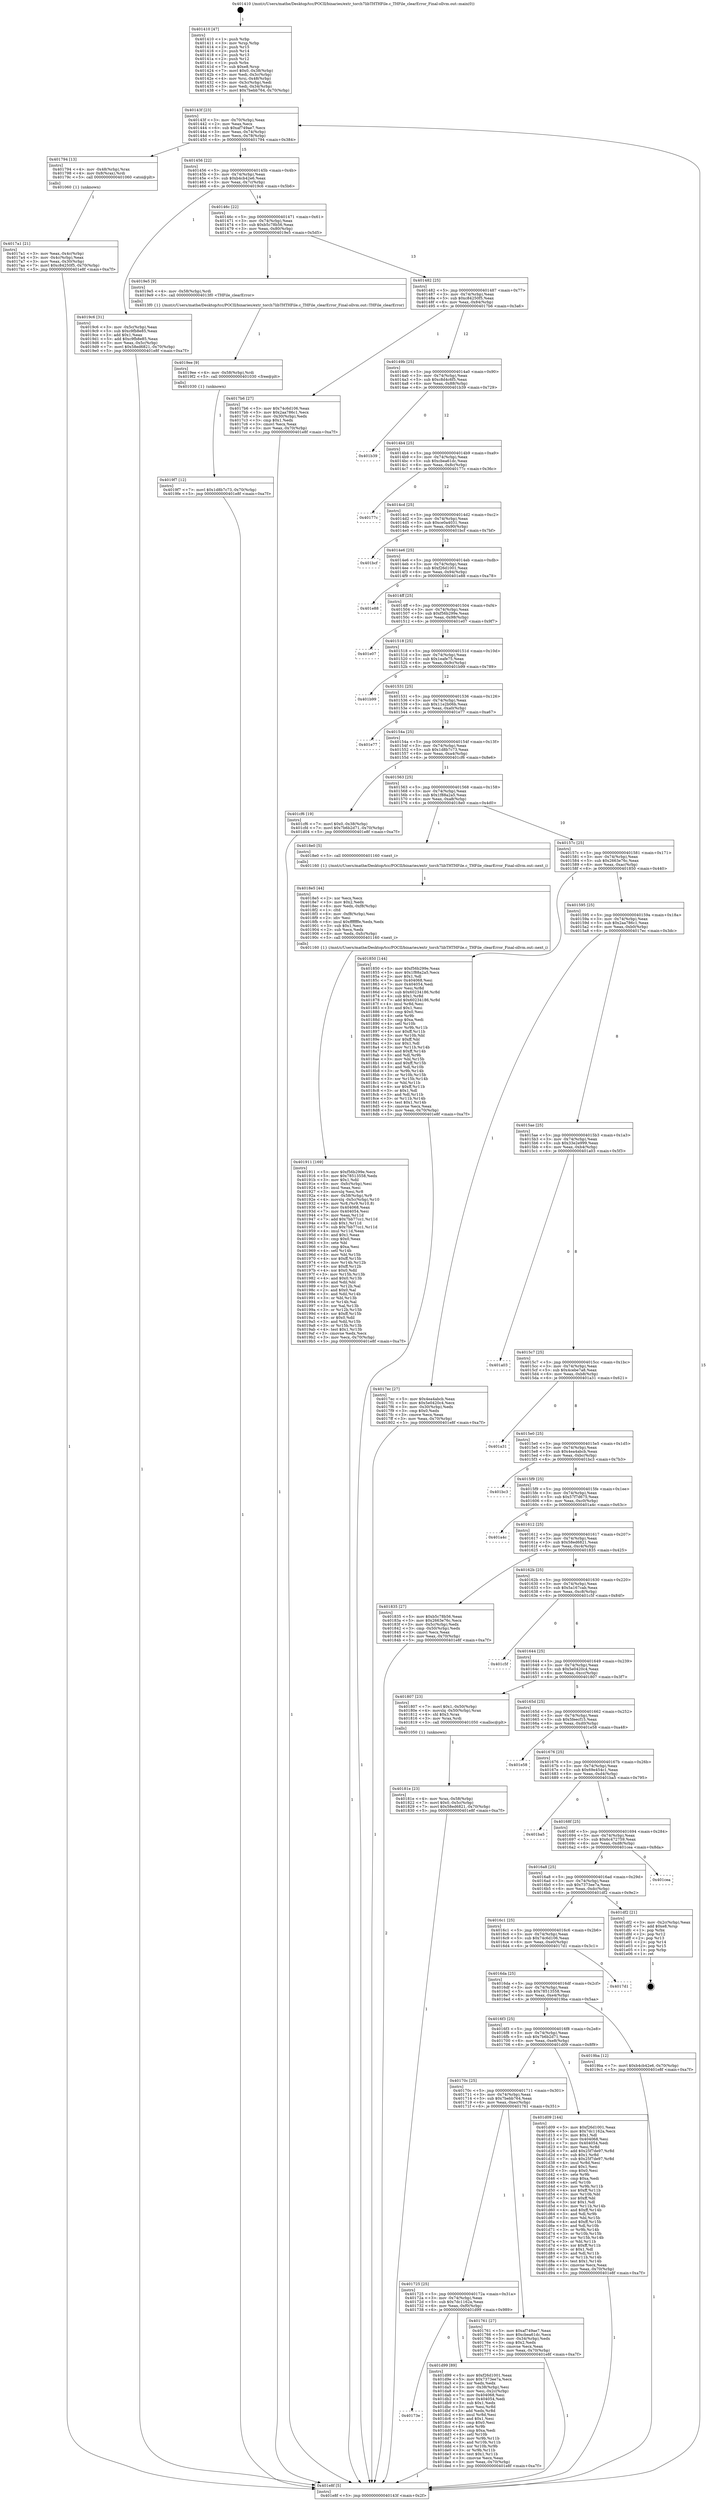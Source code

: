 digraph "0x401410" {
  label = "0x401410 (/mnt/c/Users/mathe/Desktop/tcc/POCII/binaries/extr_torch7libTHTHFile.c_THFile_clearError_Final-ollvm.out::main(0))"
  labelloc = "t"
  node[shape=record]

  Entry [label="",width=0.3,height=0.3,shape=circle,fillcolor=black,style=filled]
  "0x40143f" [label="{
     0x40143f [23]\l
     | [instrs]\l
     &nbsp;&nbsp;0x40143f \<+3\>: mov -0x70(%rbp),%eax\l
     &nbsp;&nbsp;0x401442 \<+2\>: mov %eax,%ecx\l
     &nbsp;&nbsp;0x401444 \<+6\>: sub $0xaf749ae7,%ecx\l
     &nbsp;&nbsp;0x40144a \<+3\>: mov %eax,-0x74(%rbp)\l
     &nbsp;&nbsp;0x40144d \<+3\>: mov %ecx,-0x78(%rbp)\l
     &nbsp;&nbsp;0x401450 \<+6\>: je 0000000000401794 \<main+0x384\>\l
  }"]
  "0x401794" [label="{
     0x401794 [13]\l
     | [instrs]\l
     &nbsp;&nbsp;0x401794 \<+4\>: mov -0x48(%rbp),%rax\l
     &nbsp;&nbsp;0x401798 \<+4\>: mov 0x8(%rax),%rdi\l
     &nbsp;&nbsp;0x40179c \<+5\>: call 0000000000401060 \<atoi@plt\>\l
     | [calls]\l
     &nbsp;&nbsp;0x401060 \{1\} (unknown)\l
  }"]
  "0x401456" [label="{
     0x401456 [22]\l
     | [instrs]\l
     &nbsp;&nbsp;0x401456 \<+5\>: jmp 000000000040145b \<main+0x4b\>\l
     &nbsp;&nbsp;0x40145b \<+3\>: mov -0x74(%rbp),%eax\l
     &nbsp;&nbsp;0x40145e \<+5\>: sub $0xb4cb42e6,%eax\l
     &nbsp;&nbsp;0x401463 \<+3\>: mov %eax,-0x7c(%rbp)\l
     &nbsp;&nbsp;0x401466 \<+6\>: je 00000000004019c6 \<main+0x5b6\>\l
  }"]
  Exit [label="",width=0.3,height=0.3,shape=circle,fillcolor=black,style=filled,peripheries=2]
  "0x4019c6" [label="{
     0x4019c6 [31]\l
     | [instrs]\l
     &nbsp;&nbsp;0x4019c6 \<+3\>: mov -0x5c(%rbp),%eax\l
     &nbsp;&nbsp;0x4019c9 \<+5\>: sub $0xc9fb8e85,%eax\l
     &nbsp;&nbsp;0x4019ce \<+3\>: add $0x1,%eax\l
     &nbsp;&nbsp;0x4019d1 \<+5\>: add $0xc9fb8e85,%eax\l
     &nbsp;&nbsp;0x4019d6 \<+3\>: mov %eax,-0x5c(%rbp)\l
     &nbsp;&nbsp;0x4019d9 \<+7\>: movl $0x58ed6821,-0x70(%rbp)\l
     &nbsp;&nbsp;0x4019e0 \<+5\>: jmp 0000000000401e8f \<main+0xa7f\>\l
  }"]
  "0x40146c" [label="{
     0x40146c [22]\l
     | [instrs]\l
     &nbsp;&nbsp;0x40146c \<+5\>: jmp 0000000000401471 \<main+0x61\>\l
     &nbsp;&nbsp;0x401471 \<+3\>: mov -0x74(%rbp),%eax\l
     &nbsp;&nbsp;0x401474 \<+5\>: sub $0xb5c78b56,%eax\l
     &nbsp;&nbsp;0x401479 \<+3\>: mov %eax,-0x80(%rbp)\l
     &nbsp;&nbsp;0x40147c \<+6\>: je 00000000004019e5 \<main+0x5d5\>\l
  }"]
  "0x40173e" [label="{
     0x40173e\l
  }", style=dashed]
  "0x4019e5" [label="{
     0x4019e5 [9]\l
     | [instrs]\l
     &nbsp;&nbsp;0x4019e5 \<+4\>: mov -0x58(%rbp),%rdi\l
     &nbsp;&nbsp;0x4019e9 \<+5\>: call 00000000004013f0 \<THFile_clearError\>\l
     | [calls]\l
     &nbsp;&nbsp;0x4013f0 \{1\} (/mnt/c/Users/mathe/Desktop/tcc/POCII/binaries/extr_torch7libTHTHFile.c_THFile_clearError_Final-ollvm.out::THFile_clearError)\l
  }"]
  "0x401482" [label="{
     0x401482 [25]\l
     | [instrs]\l
     &nbsp;&nbsp;0x401482 \<+5\>: jmp 0000000000401487 \<main+0x77\>\l
     &nbsp;&nbsp;0x401487 \<+3\>: mov -0x74(%rbp),%eax\l
     &nbsp;&nbsp;0x40148a \<+5\>: sub $0xc84250f5,%eax\l
     &nbsp;&nbsp;0x40148f \<+6\>: mov %eax,-0x84(%rbp)\l
     &nbsp;&nbsp;0x401495 \<+6\>: je 00000000004017b6 \<main+0x3a6\>\l
  }"]
  "0x401d99" [label="{
     0x401d99 [89]\l
     | [instrs]\l
     &nbsp;&nbsp;0x401d99 \<+5\>: mov $0xf26d1001,%eax\l
     &nbsp;&nbsp;0x401d9e \<+5\>: mov $0x7373ee7a,%ecx\l
     &nbsp;&nbsp;0x401da3 \<+2\>: xor %edx,%edx\l
     &nbsp;&nbsp;0x401da5 \<+3\>: mov -0x38(%rbp),%esi\l
     &nbsp;&nbsp;0x401da8 \<+3\>: mov %esi,-0x2c(%rbp)\l
     &nbsp;&nbsp;0x401dab \<+7\>: mov 0x404068,%esi\l
     &nbsp;&nbsp;0x401db2 \<+7\>: mov 0x404054,%edi\l
     &nbsp;&nbsp;0x401db9 \<+3\>: sub $0x1,%edx\l
     &nbsp;&nbsp;0x401dbc \<+3\>: mov %esi,%r8d\l
     &nbsp;&nbsp;0x401dbf \<+3\>: add %edx,%r8d\l
     &nbsp;&nbsp;0x401dc2 \<+4\>: imul %r8d,%esi\l
     &nbsp;&nbsp;0x401dc6 \<+3\>: and $0x1,%esi\l
     &nbsp;&nbsp;0x401dc9 \<+3\>: cmp $0x0,%esi\l
     &nbsp;&nbsp;0x401dcc \<+4\>: sete %r9b\l
     &nbsp;&nbsp;0x401dd0 \<+3\>: cmp $0xa,%edi\l
     &nbsp;&nbsp;0x401dd3 \<+4\>: setl %r10b\l
     &nbsp;&nbsp;0x401dd7 \<+3\>: mov %r9b,%r11b\l
     &nbsp;&nbsp;0x401dda \<+3\>: and %r10b,%r11b\l
     &nbsp;&nbsp;0x401ddd \<+3\>: xor %r10b,%r9b\l
     &nbsp;&nbsp;0x401de0 \<+3\>: or %r9b,%r11b\l
     &nbsp;&nbsp;0x401de3 \<+4\>: test $0x1,%r11b\l
     &nbsp;&nbsp;0x401de7 \<+3\>: cmovne %ecx,%eax\l
     &nbsp;&nbsp;0x401dea \<+3\>: mov %eax,-0x70(%rbp)\l
     &nbsp;&nbsp;0x401ded \<+5\>: jmp 0000000000401e8f \<main+0xa7f\>\l
  }"]
  "0x4017b6" [label="{
     0x4017b6 [27]\l
     | [instrs]\l
     &nbsp;&nbsp;0x4017b6 \<+5\>: mov $0x74c6d106,%eax\l
     &nbsp;&nbsp;0x4017bb \<+5\>: mov $0x2aa786c1,%ecx\l
     &nbsp;&nbsp;0x4017c0 \<+3\>: mov -0x30(%rbp),%edx\l
     &nbsp;&nbsp;0x4017c3 \<+3\>: cmp $0x1,%edx\l
     &nbsp;&nbsp;0x4017c6 \<+3\>: cmovl %ecx,%eax\l
     &nbsp;&nbsp;0x4017c9 \<+3\>: mov %eax,-0x70(%rbp)\l
     &nbsp;&nbsp;0x4017cc \<+5\>: jmp 0000000000401e8f \<main+0xa7f\>\l
  }"]
  "0x40149b" [label="{
     0x40149b [25]\l
     | [instrs]\l
     &nbsp;&nbsp;0x40149b \<+5\>: jmp 00000000004014a0 \<main+0x90\>\l
     &nbsp;&nbsp;0x4014a0 \<+3\>: mov -0x74(%rbp),%eax\l
     &nbsp;&nbsp;0x4014a3 \<+5\>: sub $0xc8d4c6f5,%eax\l
     &nbsp;&nbsp;0x4014a8 \<+6\>: mov %eax,-0x88(%rbp)\l
     &nbsp;&nbsp;0x4014ae \<+6\>: je 0000000000401b39 \<main+0x729\>\l
  }"]
  "0x4019f7" [label="{
     0x4019f7 [12]\l
     | [instrs]\l
     &nbsp;&nbsp;0x4019f7 \<+7\>: movl $0x1d8b7c73,-0x70(%rbp)\l
     &nbsp;&nbsp;0x4019fe \<+5\>: jmp 0000000000401e8f \<main+0xa7f\>\l
  }"]
  "0x401b39" [label="{
     0x401b39\l
  }", style=dashed]
  "0x4014b4" [label="{
     0x4014b4 [25]\l
     | [instrs]\l
     &nbsp;&nbsp;0x4014b4 \<+5\>: jmp 00000000004014b9 \<main+0xa9\>\l
     &nbsp;&nbsp;0x4014b9 \<+3\>: mov -0x74(%rbp),%eax\l
     &nbsp;&nbsp;0x4014bc \<+5\>: sub $0xcbea61dc,%eax\l
     &nbsp;&nbsp;0x4014c1 \<+6\>: mov %eax,-0x8c(%rbp)\l
     &nbsp;&nbsp;0x4014c7 \<+6\>: je 000000000040177c \<main+0x36c\>\l
  }"]
  "0x4019ee" [label="{
     0x4019ee [9]\l
     | [instrs]\l
     &nbsp;&nbsp;0x4019ee \<+4\>: mov -0x58(%rbp),%rdi\l
     &nbsp;&nbsp;0x4019f2 \<+5\>: call 0000000000401030 \<free@plt\>\l
     | [calls]\l
     &nbsp;&nbsp;0x401030 \{1\} (unknown)\l
  }"]
  "0x40177c" [label="{
     0x40177c\l
  }", style=dashed]
  "0x4014cd" [label="{
     0x4014cd [25]\l
     | [instrs]\l
     &nbsp;&nbsp;0x4014cd \<+5\>: jmp 00000000004014d2 \<main+0xc2\>\l
     &nbsp;&nbsp;0x4014d2 \<+3\>: mov -0x74(%rbp),%eax\l
     &nbsp;&nbsp;0x4014d5 \<+5\>: sub $0xce0a4031,%eax\l
     &nbsp;&nbsp;0x4014da \<+6\>: mov %eax,-0x90(%rbp)\l
     &nbsp;&nbsp;0x4014e0 \<+6\>: je 0000000000401bcf \<main+0x7bf\>\l
  }"]
  "0x401911" [label="{
     0x401911 [169]\l
     | [instrs]\l
     &nbsp;&nbsp;0x401911 \<+5\>: mov $0xf56b299e,%ecx\l
     &nbsp;&nbsp;0x401916 \<+5\>: mov $0x78513558,%edx\l
     &nbsp;&nbsp;0x40191b \<+3\>: mov $0x1,%dil\l
     &nbsp;&nbsp;0x40191e \<+6\>: mov -0xfc(%rbp),%esi\l
     &nbsp;&nbsp;0x401924 \<+3\>: imul %eax,%esi\l
     &nbsp;&nbsp;0x401927 \<+3\>: movslq %esi,%r8\l
     &nbsp;&nbsp;0x40192a \<+4\>: mov -0x58(%rbp),%r9\l
     &nbsp;&nbsp;0x40192e \<+4\>: movslq -0x5c(%rbp),%r10\l
     &nbsp;&nbsp;0x401932 \<+4\>: mov %r8,(%r9,%r10,8)\l
     &nbsp;&nbsp;0x401936 \<+7\>: mov 0x404068,%eax\l
     &nbsp;&nbsp;0x40193d \<+7\>: mov 0x404054,%esi\l
     &nbsp;&nbsp;0x401944 \<+3\>: mov %eax,%r11d\l
     &nbsp;&nbsp;0x401947 \<+7\>: add $0x7bb77cc1,%r11d\l
     &nbsp;&nbsp;0x40194e \<+4\>: sub $0x1,%r11d\l
     &nbsp;&nbsp;0x401952 \<+7\>: sub $0x7bb77cc1,%r11d\l
     &nbsp;&nbsp;0x401959 \<+4\>: imul %r11d,%eax\l
     &nbsp;&nbsp;0x40195d \<+3\>: and $0x1,%eax\l
     &nbsp;&nbsp;0x401960 \<+3\>: cmp $0x0,%eax\l
     &nbsp;&nbsp;0x401963 \<+3\>: sete %bl\l
     &nbsp;&nbsp;0x401966 \<+3\>: cmp $0xa,%esi\l
     &nbsp;&nbsp;0x401969 \<+4\>: setl %r14b\l
     &nbsp;&nbsp;0x40196d \<+3\>: mov %bl,%r15b\l
     &nbsp;&nbsp;0x401970 \<+4\>: xor $0xff,%r15b\l
     &nbsp;&nbsp;0x401974 \<+3\>: mov %r14b,%r12b\l
     &nbsp;&nbsp;0x401977 \<+4\>: xor $0xff,%r12b\l
     &nbsp;&nbsp;0x40197b \<+4\>: xor $0x0,%dil\l
     &nbsp;&nbsp;0x40197f \<+3\>: mov %r15b,%r13b\l
     &nbsp;&nbsp;0x401982 \<+4\>: and $0x0,%r13b\l
     &nbsp;&nbsp;0x401986 \<+3\>: and %dil,%bl\l
     &nbsp;&nbsp;0x401989 \<+3\>: mov %r12b,%al\l
     &nbsp;&nbsp;0x40198c \<+2\>: and $0x0,%al\l
     &nbsp;&nbsp;0x40198e \<+3\>: and %dil,%r14b\l
     &nbsp;&nbsp;0x401991 \<+3\>: or %bl,%r13b\l
     &nbsp;&nbsp;0x401994 \<+3\>: or %r14b,%al\l
     &nbsp;&nbsp;0x401997 \<+3\>: xor %al,%r13b\l
     &nbsp;&nbsp;0x40199a \<+3\>: or %r12b,%r15b\l
     &nbsp;&nbsp;0x40199d \<+4\>: xor $0xff,%r15b\l
     &nbsp;&nbsp;0x4019a1 \<+4\>: or $0x0,%dil\l
     &nbsp;&nbsp;0x4019a5 \<+3\>: and %dil,%r15b\l
     &nbsp;&nbsp;0x4019a8 \<+3\>: or %r15b,%r13b\l
     &nbsp;&nbsp;0x4019ab \<+4\>: test $0x1,%r13b\l
     &nbsp;&nbsp;0x4019af \<+3\>: cmovne %edx,%ecx\l
     &nbsp;&nbsp;0x4019b2 \<+3\>: mov %ecx,-0x70(%rbp)\l
     &nbsp;&nbsp;0x4019b5 \<+5\>: jmp 0000000000401e8f \<main+0xa7f\>\l
  }"]
  "0x401bcf" [label="{
     0x401bcf\l
  }", style=dashed]
  "0x4014e6" [label="{
     0x4014e6 [25]\l
     | [instrs]\l
     &nbsp;&nbsp;0x4014e6 \<+5\>: jmp 00000000004014eb \<main+0xdb\>\l
     &nbsp;&nbsp;0x4014eb \<+3\>: mov -0x74(%rbp),%eax\l
     &nbsp;&nbsp;0x4014ee \<+5\>: sub $0xf26d1001,%eax\l
     &nbsp;&nbsp;0x4014f3 \<+6\>: mov %eax,-0x94(%rbp)\l
     &nbsp;&nbsp;0x4014f9 \<+6\>: je 0000000000401e88 \<main+0xa78\>\l
  }"]
  "0x4018e5" [label="{
     0x4018e5 [44]\l
     | [instrs]\l
     &nbsp;&nbsp;0x4018e5 \<+2\>: xor %ecx,%ecx\l
     &nbsp;&nbsp;0x4018e7 \<+5\>: mov $0x2,%edx\l
     &nbsp;&nbsp;0x4018ec \<+6\>: mov %edx,-0xf8(%rbp)\l
     &nbsp;&nbsp;0x4018f2 \<+1\>: cltd\l
     &nbsp;&nbsp;0x4018f3 \<+6\>: mov -0xf8(%rbp),%esi\l
     &nbsp;&nbsp;0x4018f9 \<+2\>: idiv %esi\l
     &nbsp;&nbsp;0x4018fb \<+6\>: imul $0xfffffffe,%edx,%edx\l
     &nbsp;&nbsp;0x401901 \<+3\>: sub $0x1,%ecx\l
     &nbsp;&nbsp;0x401904 \<+2\>: sub %ecx,%edx\l
     &nbsp;&nbsp;0x401906 \<+6\>: mov %edx,-0xfc(%rbp)\l
     &nbsp;&nbsp;0x40190c \<+5\>: call 0000000000401160 \<next_i\>\l
     | [calls]\l
     &nbsp;&nbsp;0x401160 \{1\} (/mnt/c/Users/mathe/Desktop/tcc/POCII/binaries/extr_torch7libTHTHFile.c_THFile_clearError_Final-ollvm.out::next_i)\l
  }"]
  "0x401e88" [label="{
     0x401e88\l
  }", style=dashed]
  "0x4014ff" [label="{
     0x4014ff [25]\l
     | [instrs]\l
     &nbsp;&nbsp;0x4014ff \<+5\>: jmp 0000000000401504 \<main+0xf4\>\l
     &nbsp;&nbsp;0x401504 \<+3\>: mov -0x74(%rbp),%eax\l
     &nbsp;&nbsp;0x401507 \<+5\>: sub $0xf56b299e,%eax\l
     &nbsp;&nbsp;0x40150c \<+6\>: mov %eax,-0x98(%rbp)\l
     &nbsp;&nbsp;0x401512 \<+6\>: je 0000000000401e07 \<main+0x9f7\>\l
  }"]
  "0x40181e" [label="{
     0x40181e [23]\l
     | [instrs]\l
     &nbsp;&nbsp;0x40181e \<+4\>: mov %rax,-0x58(%rbp)\l
     &nbsp;&nbsp;0x401822 \<+7\>: movl $0x0,-0x5c(%rbp)\l
     &nbsp;&nbsp;0x401829 \<+7\>: movl $0x58ed6821,-0x70(%rbp)\l
     &nbsp;&nbsp;0x401830 \<+5\>: jmp 0000000000401e8f \<main+0xa7f\>\l
  }"]
  "0x401e07" [label="{
     0x401e07\l
  }", style=dashed]
  "0x401518" [label="{
     0x401518 [25]\l
     | [instrs]\l
     &nbsp;&nbsp;0x401518 \<+5\>: jmp 000000000040151d \<main+0x10d\>\l
     &nbsp;&nbsp;0x40151d \<+3\>: mov -0x74(%rbp),%eax\l
     &nbsp;&nbsp;0x401520 \<+5\>: sub $0x1eafe75,%eax\l
     &nbsp;&nbsp;0x401525 \<+6\>: mov %eax,-0x9c(%rbp)\l
     &nbsp;&nbsp;0x40152b \<+6\>: je 0000000000401b99 \<main+0x789\>\l
  }"]
  "0x4017a1" [label="{
     0x4017a1 [21]\l
     | [instrs]\l
     &nbsp;&nbsp;0x4017a1 \<+3\>: mov %eax,-0x4c(%rbp)\l
     &nbsp;&nbsp;0x4017a4 \<+3\>: mov -0x4c(%rbp),%eax\l
     &nbsp;&nbsp;0x4017a7 \<+3\>: mov %eax,-0x30(%rbp)\l
     &nbsp;&nbsp;0x4017aa \<+7\>: movl $0xc84250f5,-0x70(%rbp)\l
     &nbsp;&nbsp;0x4017b1 \<+5\>: jmp 0000000000401e8f \<main+0xa7f\>\l
  }"]
  "0x401b99" [label="{
     0x401b99\l
  }", style=dashed]
  "0x401531" [label="{
     0x401531 [25]\l
     | [instrs]\l
     &nbsp;&nbsp;0x401531 \<+5\>: jmp 0000000000401536 \<main+0x126\>\l
     &nbsp;&nbsp;0x401536 \<+3\>: mov -0x74(%rbp),%eax\l
     &nbsp;&nbsp;0x401539 \<+5\>: sub $0x11e2b06b,%eax\l
     &nbsp;&nbsp;0x40153e \<+6\>: mov %eax,-0xa0(%rbp)\l
     &nbsp;&nbsp;0x401544 \<+6\>: je 0000000000401e77 \<main+0xa67\>\l
  }"]
  "0x401410" [label="{
     0x401410 [47]\l
     | [instrs]\l
     &nbsp;&nbsp;0x401410 \<+1\>: push %rbp\l
     &nbsp;&nbsp;0x401411 \<+3\>: mov %rsp,%rbp\l
     &nbsp;&nbsp;0x401414 \<+2\>: push %r15\l
     &nbsp;&nbsp;0x401416 \<+2\>: push %r14\l
     &nbsp;&nbsp;0x401418 \<+2\>: push %r13\l
     &nbsp;&nbsp;0x40141a \<+2\>: push %r12\l
     &nbsp;&nbsp;0x40141c \<+1\>: push %rbx\l
     &nbsp;&nbsp;0x40141d \<+7\>: sub $0xe8,%rsp\l
     &nbsp;&nbsp;0x401424 \<+7\>: movl $0x0,-0x38(%rbp)\l
     &nbsp;&nbsp;0x40142b \<+3\>: mov %edi,-0x3c(%rbp)\l
     &nbsp;&nbsp;0x40142e \<+4\>: mov %rsi,-0x48(%rbp)\l
     &nbsp;&nbsp;0x401432 \<+3\>: mov -0x3c(%rbp),%edi\l
     &nbsp;&nbsp;0x401435 \<+3\>: mov %edi,-0x34(%rbp)\l
     &nbsp;&nbsp;0x401438 \<+7\>: movl $0x7bebb764,-0x70(%rbp)\l
  }"]
  "0x401e77" [label="{
     0x401e77\l
  }", style=dashed]
  "0x40154a" [label="{
     0x40154a [25]\l
     | [instrs]\l
     &nbsp;&nbsp;0x40154a \<+5\>: jmp 000000000040154f \<main+0x13f\>\l
     &nbsp;&nbsp;0x40154f \<+3\>: mov -0x74(%rbp),%eax\l
     &nbsp;&nbsp;0x401552 \<+5\>: sub $0x1d8b7c73,%eax\l
     &nbsp;&nbsp;0x401557 \<+6\>: mov %eax,-0xa4(%rbp)\l
     &nbsp;&nbsp;0x40155d \<+6\>: je 0000000000401cf6 \<main+0x8e6\>\l
  }"]
  "0x401e8f" [label="{
     0x401e8f [5]\l
     | [instrs]\l
     &nbsp;&nbsp;0x401e8f \<+5\>: jmp 000000000040143f \<main+0x2f\>\l
  }"]
  "0x401cf6" [label="{
     0x401cf6 [19]\l
     | [instrs]\l
     &nbsp;&nbsp;0x401cf6 \<+7\>: movl $0x0,-0x38(%rbp)\l
     &nbsp;&nbsp;0x401cfd \<+7\>: movl $0x7b6b2d71,-0x70(%rbp)\l
     &nbsp;&nbsp;0x401d04 \<+5\>: jmp 0000000000401e8f \<main+0xa7f\>\l
  }"]
  "0x401563" [label="{
     0x401563 [25]\l
     | [instrs]\l
     &nbsp;&nbsp;0x401563 \<+5\>: jmp 0000000000401568 \<main+0x158\>\l
     &nbsp;&nbsp;0x401568 \<+3\>: mov -0x74(%rbp),%eax\l
     &nbsp;&nbsp;0x40156b \<+5\>: sub $0x1f88a2a5,%eax\l
     &nbsp;&nbsp;0x401570 \<+6\>: mov %eax,-0xa8(%rbp)\l
     &nbsp;&nbsp;0x401576 \<+6\>: je 00000000004018e0 \<main+0x4d0\>\l
  }"]
  "0x401725" [label="{
     0x401725 [25]\l
     | [instrs]\l
     &nbsp;&nbsp;0x401725 \<+5\>: jmp 000000000040172a \<main+0x31a\>\l
     &nbsp;&nbsp;0x40172a \<+3\>: mov -0x74(%rbp),%eax\l
     &nbsp;&nbsp;0x40172d \<+5\>: sub $0x7dc1162a,%eax\l
     &nbsp;&nbsp;0x401732 \<+6\>: mov %eax,-0xf0(%rbp)\l
     &nbsp;&nbsp;0x401738 \<+6\>: je 0000000000401d99 \<main+0x989\>\l
  }"]
  "0x4018e0" [label="{
     0x4018e0 [5]\l
     | [instrs]\l
     &nbsp;&nbsp;0x4018e0 \<+5\>: call 0000000000401160 \<next_i\>\l
     | [calls]\l
     &nbsp;&nbsp;0x401160 \{1\} (/mnt/c/Users/mathe/Desktop/tcc/POCII/binaries/extr_torch7libTHTHFile.c_THFile_clearError_Final-ollvm.out::next_i)\l
  }"]
  "0x40157c" [label="{
     0x40157c [25]\l
     | [instrs]\l
     &nbsp;&nbsp;0x40157c \<+5\>: jmp 0000000000401581 \<main+0x171\>\l
     &nbsp;&nbsp;0x401581 \<+3\>: mov -0x74(%rbp),%eax\l
     &nbsp;&nbsp;0x401584 \<+5\>: sub $0x2663e76c,%eax\l
     &nbsp;&nbsp;0x401589 \<+6\>: mov %eax,-0xac(%rbp)\l
     &nbsp;&nbsp;0x40158f \<+6\>: je 0000000000401850 \<main+0x440\>\l
  }"]
  "0x401761" [label="{
     0x401761 [27]\l
     | [instrs]\l
     &nbsp;&nbsp;0x401761 \<+5\>: mov $0xaf749ae7,%eax\l
     &nbsp;&nbsp;0x401766 \<+5\>: mov $0xcbea61dc,%ecx\l
     &nbsp;&nbsp;0x40176b \<+3\>: mov -0x34(%rbp),%edx\l
     &nbsp;&nbsp;0x40176e \<+3\>: cmp $0x2,%edx\l
     &nbsp;&nbsp;0x401771 \<+3\>: cmovne %ecx,%eax\l
     &nbsp;&nbsp;0x401774 \<+3\>: mov %eax,-0x70(%rbp)\l
     &nbsp;&nbsp;0x401777 \<+5\>: jmp 0000000000401e8f \<main+0xa7f\>\l
  }"]
  "0x401850" [label="{
     0x401850 [144]\l
     | [instrs]\l
     &nbsp;&nbsp;0x401850 \<+5\>: mov $0xf56b299e,%eax\l
     &nbsp;&nbsp;0x401855 \<+5\>: mov $0x1f88a2a5,%ecx\l
     &nbsp;&nbsp;0x40185a \<+2\>: mov $0x1,%dl\l
     &nbsp;&nbsp;0x40185c \<+7\>: mov 0x404068,%esi\l
     &nbsp;&nbsp;0x401863 \<+7\>: mov 0x404054,%edi\l
     &nbsp;&nbsp;0x40186a \<+3\>: mov %esi,%r8d\l
     &nbsp;&nbsp;0x40186d \<+7\>: sub $0x60234186,%r8d\l
     &nbsp;&nbsp;0x401874 \<+4\>: sub $0x1,%r8d\l
     &nbsp;&nbsp;0x401878 \<+7\>: add $0x60234186,%r8d\l
     &nbsp;&nbsp;0x40187f \<+4\>: imul %r8d,%esi\l
     &nbsp;&nbsp;0x401883 \<+3\>: and $0x1,%esi\l
     &nbsp;&nbsp;0x401886 \<+3\>: cmp $0x0,%esi\l
     &nbsp;&nbsp;0x401889 \<+4\>: sete %r9b\l
     &nbsp;&nbsp;0x40188d \<+3\>: cmp $0xa,%edi\l
     &nbsp;&nbsp;0x401890 \<+4\>: setl %r10b\l
     &nbsp;&nbsp;0x401894 \<+3\>: mov %r9b,%r11b\l
     &nbsp;&nbsp;0x401897 \<+4\>: xor $0xff,%r11b\l
     &nbsp;&nbsp;0x40189b \<+3\>: mov %r10b,%bl\l
     &nbsp;&nbsp;0x40189e \<+3\>: xor $0xff,%bl\l
     &nbsp;&nbsp;0x4018a1 \<+3\>: xor $0x1,%dl\l
     &nbsp;&nbsp;0x4018a4 \<+3\>: mov %r11b,%r14b\l
     &nbsp;&nbsp;0x4018a7 \<+4\>: and $0xff,%r14b\l
     &nbsp;&nbsp;0x4018ab \<+3\>: and %dl,%r9b\l
     &nbsp;&nbsp;0x4018ae \<+3\>: mov %bl,%r15b\l
     &nbsp;&nbsp;0x4018b1 \<+4\>: and $0xff,%r15b\l
     &nbsp;&nbsp;0x4018b5 \<+3\>: and %dl,%r10b\l
     &nbsp;&nbsp;0x4018b8 \<+3\>: or %r9b,%r14b\l
     &nbsp;&nbsp;0x4018bb \<+3\>: or %r10b,%r15b\l
     &nbsp;&nbsp;0x4018be \<+3\>: xor %r15b,%r14b\l
     &nbsp;&nbsp;0x4018c1 \<+3\>: or %bl,%r11b\l
     &nbsp;&nbsp;0x4018c4 \<+4\>: xor $0xff,%r11b\l
     &nbsp;&nbsp;0x4018c8 \<+3\>: or $0x1,%dl\l
     &nbsp;&nbsp;0x4018cb \<+3\>: and %dl,%r11b\l
     &nbsp;&nbsp;0x4018ce \<+3\>: or %r11b,%r14b\l
     &nbsp;&nbsp;0x4018d1 \<+4\>: test $0x1,%r14b\l
     &nbsp;&nbsp;0x4018d5 \<+3\>: cmovne %ecx,%eax\l
     &nbsp;&nbsp;0x4018d8 \<+3\>: mov %eax,-0x70(%rbp)\l
     &nbsp;&nbsp;0x4018db \<+5\>: jmp 0000000000401e8f \<main+0xa7f\>\l
  }"]
  "0x401595" [label="{
     0x401595 [25]\l
     | [instrs]\l
     &nbsp;&nbsp;0x401595 \<+5\>: jmp 000000000040159a \<main+0x18a\>\l
     &nbsp;&nbsp;0x40159a \<+3\>: mov -0x74(%rbp),%eax\l
     &nbsp;&nbsp;0x40159d \<+5\>: sub $0x2aa786c1,%eax\l
     &nbsp;&nbsp;0x4015a2 \<+6\>: mov %eax,-0xb0(%rbp)\l
     &nbsp;&nbsp;0x4015a8 \<+6\>: je 00000000004017ec \<main+0x3dc\>\l
  }"]
  "0x40170c" [label="{
     0x40170c [25]\l
     | [instrs]\l
     &nbsp;&nbsp;0x40170c \<+5\>: jmp 0000000000401711 \<main+0x301\>\l
     &nbsp;&nbsp;0x401711 \<+3\>: mov -0x74(%rbp),%eax\l
     &nbsp;&nbsp;0x401714 \<+5\>: sub $0x7bebb764,%eax\l
     &nbsp;&nbsp;0x401719 \<+6\>: mov %eax,-0xec(%rbp)\l
     &nbsp;&nbsp;0x40171f \<+6\>: je 0000000000401761 \<main+0x351\>\l
  }"]
  "0x4017ec" [label="{
     0x4017ec [27]\l
     | [instrs]\l
     &nbsp;&nbsp;0x4017ec \<+5\>: mov $0x4ea4abcb,%eax\l
     &nbsp;&nbsp;0x4017f1 \<+5\>: mov $0x5e0420c4,%ecx\l
     &nbsp;&nbsp;0x4017f6 \<+3\>: mov -0x30(%rbp),%edx\l
     &nbsp;&nbsp;0x4017f9 \<+3\>: cmp $0x0,%edx\l
     &nbsp;&nbsp;0x4017fc \<+3\>: cmove %ecx,%eax\l
     &nbsp;&nbsp;0x4017ff \<+3\>: mov %eax,-0x70(%rbp)\l
     &nbsp;&nbsp;0x401802 \<+5\>: jmp 0000000000401e8f \<main+0xa7f\>\l
  }"]
  "0x4015ae" [label="{
     0x4015ae [25]\l
     | [instrs]\l
     &nbsp;&nbsp;0x4015ae \<+5\>: jmp 00000000004015b3 \<main+0x1a3\>\l
     &nbsp;&nbsp;0x4015b3 \<+3\>: mov -0x74(%rbp),%eax\l
     &nbsp;&nbsp;0x4015b6 \<+5\>: sub $0x33e2e999,%eax\l
     &nbsp;&nbsp;0x4015bb \<+6\>: mov %eax,-0xb4(%rbp)\l
     &nbsp;&nbsp;0x4015c1 \<+6\>: je 0000000000401a03 \<main+0x5f3\>\l
  }"]
  "0x401d09" [label="{
     0x401d09 [144]\l
     | [instrs]\l
     &nbsp;&nbsp;0x401d09 \<+5\>: mov $0xf26d1001,%eax\l
     &nbsp;&nbsp;0x401d0e \<+5\>: mov $0x7dc1162a,%ecx\l
     &nbsp;&nbsp;0x401d13 \<+2\>: mov $0x1,%dl\l
     &nbsp;&nbsp;0x401d15 \<+7\>: mov 0x404068,%esi\l
     &nbsp;&nbsp;0x401d1c \<+7\>: mov 0x404054,%edi\l
     &nbsp;&nbsp;0x401d23 \<+3\>: mov %esi,%r8d\l
     &nbsp;&nbsp;0x401d26 \<+7\>: add $0x25f7de97,%r8d\l
     &nbsp;&nbsp;0x401d2d \<+4\>: sub $0x1,%r8d\l
     &nbsp;&nbsp;0x401d31 \<+7\>: sub $0x25f7de97,%r8d\l
     &nbsp;&nbsp;0x401d38 \<+4\>: imul %r8d,%esi\l
     &nbsp;&nbsp;0x401d3c \<+3\>: and $0x1,%esi\l
     &nbsp;&nbsp;0x401d3f \<+3\>: cmp $0x0,%esi\l
     &nbsp;&nbsp;0x401d42 \<+4\>: sete %r9b\l
     &nbsp;&nbsp;0x401d46 \<+3\>: cmp $0xa,%edi\l
     &nbsp;&nbsp;0x401d49 \<+4\>: setl %r10b\l
     &nbsp;&nbsp;0x401d4d \<+3\>: mov %r9b,%r11b\l
     &nbsp;&nbsp;0x401d50 \<+4\>: xor $0xff,%r11b\l
     &nbsp;&nbsp;0x401d54 \<+3\>: mov %r10b,%bl\l
     &nbsp;&nbsp;0x401d57 \<+3\>: xor $0xff,%bl\l
     &nbsp;&nbsp;0x401d5a \<+3\>: xor $0x1,%dl\l
     &nbsp;&nbsp;0x401d5d \<+3\>: mov %r11b,%r14b\l
     &nbsp;&nbsp;0x401d60 \<+4\>: and $0xff,%r14b\l
     &nbsp;&nbsp;0x401d64 \<+3\>: and %dl,%r9b\l
     &nbsp;&nbsp;0x401d67 \<+3\>: mov %bl,%r15b\l
     &nbsp;&nbsp;0x401d6a \<+4\>: and $0xff,%r15b\l
     &nbsp;&nbsp;0x401d6e \<+3\>: and %dl,%r10b\l
     &nbsp;&nbsp;0x401d71 \<+3\>: or %r9b,%r14b\l
     &nbsp;&nbsp;0x401d74 \<+3\>: or %r10b,%r15b\l
     &nbsp;&nbsp;0x401d77 \<+3\>: xor %r15b,%r14b\l
     &nbsp;&nbsp;0x401d7a \<+3\>: or %bl,%r11b\l
     &nbsp;&nbsp;0x401d7d \<+4\>: xor $0xff,%r11b\l
     &nbsp;&nbsp;0x401d81 \<+3\>: or $0x1,%dl\l
     &nbsp;&nbsp;0x401d84 \<+3\>: and %dl,%r11b\l
     &nbsp;&nbsp;0x401d87 \<+3\>: or %r11b,%r14b\l
     &nbsp;&nbsp;0x401d8a \<+4\>: test $0x1,%r14b\l
     &nbsp;&nbsp;0x401d8e \<+3\>: cmovne %ecx,%eax\l
     &nbsp;&nbsp;0x401d91 \<+3\>: mov %eax,-0x70(%rbp)\l
     &nbsp;&nbsp;0x401d94 \<+5\>: jmp 0000000000401e8f \<main+0xa7f\>\l
  }"]
  "0x401a03" [label="{
     0x401a03\l
  }", style=dashed]
  "0x4015c7" [label="{
     0x4015c7 [25]\l
     | [instrs]\l
     &nbsp;&nbsp;0x4015c7 \<+5\>: jmp 00000000004015cc \<main+0x1bc\>\l
     &nbsp;&nbsp;0x4015cc \<+3\>: mov -0x74(%rbp),%eax\l
     &nbsp;&nbsp;0x4015cf \<+5\>: sub $0x4cebe7a8,%eax\l
     &nbsp;&nbsp;0x4015d4 \<+6\>: mov %eax,-0xb8(%rbp)\l
     &nbsp;&nbsp;0x4015da \<+6\>: je 0000000000401a31 \<main+0x621\>\l
  }"]
  "0x4016f3" [label="{
     0x4016f3 [25]\l
     | [instrs]\l
     &nbsp;&nbsp;0x4016f3 \<+5\>: jmp 00000000004016f8 \<main+0x2e8\>\l
     &nbsp;&nbsp;0x4016f8 \<+3\>: mov -0x74(%rbp),%eax\l
     &nbsp;&nbsp;0x4016fb \<+5\>: sub $0x7b6b2d71,%eax\l
     &nbsp;&nbsp;0x401700 \<+6\>: mov %eax,-0xe8(%rbp)\l
     &nbsp;&nbsp;0x401706 \<+6\>: je 0000000000401d09 \<main+0x8f9\>\l
  }"]
  "0x401a31" [label="{
     0x401a31\l
  }", style=dashed]
  "0x4015e0" [label="{
     0x4015e0 [25]\l
     | [instrs]\l
     &nbsp;&nbsp;0x4015e0 \<+5\>: jmp 00000000004015e5 \<main+0x1d5\>\l
     &nbsp;&nbsp;0x4015e5 \<+3\>: mov -0x74(%rbp),%eax\l
     &nbsp;&nbsp;0x4015e8 \<+5\>: sub $0x4ea4abcb,%eax\l
     &nbsp;&nbsp;0x4015ed \<+6\>: mov %eax,-0xbc(%rbp)\l
     &nbsp;&nbsp;0x4015f3 \<+6\>: je 0000000000401bc3 \<main+0x7b3\>\l
  }"]
  "0x4019ba" [label="{
     0x4019ba [12]\l
     | [instrs]\l
     &nbsp;&nbsp;0x4019ba \<+7\>: movl $0xb4cb42e6,-0x70(%rbp)\l
     &nbsp;&nbsp;0x4019c1 \<+5\>: jmp 0000000000401e8f \<main+0xa7f\>\l
  }"]
  "0x401bc3" [label="{
     0x401bc3\l
  }", style=dashed]
  "0x4015f9" [label="{
     0x4015f9 [25]\l
     | [instrs]\l
     &nbsp;&nbsp;0x4015f9 \<+5\>: jmp 00000000004015fe \<main+0x1ee\>\l
     &nbsp;&nbsp;0x4015fe \<+3\>: mov -0x74(%rbp),%eax\l
     &nbsp;&nbsp;0x401601 \<+5\>: sub $0x57f7d675,%eax\l
     &nbsp;&nbsp;0x401606 \<+6\>: mov %eax,-0xc0(%rbp)\l
     &nbsp;&nbsp;0x40160c \<+6\>: je 0000000000401a4c \<main+0x63c\>\l
  }"]
  "0x4016da" [label="{
     0x4016da [25]\l
     | [instrs]\l
     &nbsp;&nbsp;0x4016da \<+5\>: jmp 00000000004016df \<main+0x2cf\>\l
     &nbsp;&nbsp;0x4016df \<+3\>: mov -0x74(%rbp),%eax\l
     &nbsp;&nbsp;0x4016e2 \<+5\>: sub $0x78513558,%eax\l
     &nbsp;&nbsp;0x4016e7 \<+6\>: mov %eax,-0xe4(%rbp)\l
     &nbsp;&nbsp;0x4016ed \<+6\>: je 00000000004019ba \<main+0x5aa\>\l
  }"]
  "0x401a4c" [label="{
     0x401a4c\l
  }", style=dashed]
  "0x401612" [label="{
     0x401612 [25]\l
     | [instrs]\l
     &nbsp;&nbsp;0x401612 \<+5\>: jmp 0000000000401617 \<main+0x207\>\l
     &nbsp;&nbsp;0x401617 \<+3\>: mov -0x74(%rbp),%eax\l
     &nbsp;&nbsp;0x40161a \<+5\>: sub $0x58ed6821,%eax\l
     &nbsp;&nbsp;0x40161f \<+6\>: mov %eax,-0xc4(%rbp)\l
     &nbsp;&nbsp;0x401625 \<+6\>: je 0000000000401835 \<main+0x425\>\l
  }"]
  "0x4017d1" [label="{
     0x4017d1\l
  }", style=dashed]
  "0x401835" [label="{
     0x401835 [27]\l
     | [instrs]\l
     &nbsp;&nbsp;0x401835 \<+5\>: mov $0xb5c78b56,%eax\l
     &nbsp;&nbsp;0x40183a \<+5\>: mov $0x2663e76c,%ecx\l
     &nbsp;&nbsp;0x40183f \<+3\>: mov -0x5c(%rbp),%edx\l
     &nbsp;&nbsp;0x401842 \<+3\>: cmp -0x50(%rbp),%edx\l
     &nbsp;&nbsp;0x401845 \<+3\>: cmovl %ecx,%eax\l
     &nbsp;&nbsp;0x401848 \<+3\>: mov %eax,-0x70(%rbp)\l
     &nbsp;&nbsp;0x40184b \<+5\>: jmp 0000000000401e8f \<main+0xa7f\>\l
  }"]
  "0x40162b" [label="{
     0x40162b [25]\l
     | [instrs]\l
     &nbsp;&nbsp;0x40162b \<+5\>: jmp 0000000000401630 \<main+0x220\>\l
     &nbsp;&nbsp;0x401630 \<+3\>: mov -0x74(%rbp),%eax\l
     &nbsp;&nbsp;0x401633 \<+5\>: sub $0x5a167cab,%eax\l
     &nbsp;&nbsp;0x401638 \<+6\>: mov %eax,-0xc8(%rbp)\l
     &nbsp;&nbsp;0x40163e \<+6\>: je 0000000000401c5f \<main+0x84f\>\l
  }"]
  "0x4016c1" [label="{
     0x4016c1 [25]\l
     | [instrs]\l
     &nbsp;&nbsp;0x4016c1 \<+5\>: jmp 00000000004016c6 \<main+0x2b6\>\l
     &nbsp;&nbsp;0x4016c6 \<+3\>: mov -0x74(%rbp),%eax\l
     &nbsp;&nbsp;0x4016c9 \<+5\>: sub $0x74c6d106,%eax\l
     &nbsp;&nbsp;0x4016ce \<+6\>: mov %eax,-0xe0(%rbp)\l
     &nbsp;&nbsp;0x4016d4 \<+6\>: je 00000000004017d1 \<main+0x3c1\>\l
  }"]
  "0x401c5f" [label="{
     0x401c5f\l
  }", style=dashed]
  "0x401644" [label="{
     0x401644 [25]\l
     | [instrs]\l
     &nbsp;&nbsp;0x401644 \<+5\>: jmp 0000000000401649 \<main+0x239\>\l
     &nbsp;&nbsp;0x401649 \<+3\>: mov -0x74(%rbp),%eax\l
     &nbsp;&nbsp;0x40164c \<+5\>: sub $0x5e0420c4,%eax\l
     &nbsp;&nbsp;0x401651 \<+6\>: mov %eax,-0xcc(%rbp)\l
     &nbsp;&nbsp;0x401657 \<+6\>: je 0000000000401807 \<main+0x3f7\>\l
  }"]
  "0x401df2" [label="{
     0x401df2 [21]\l
     | [instrs]\l
     &nbsp;&nbsp;0x401df2 \<+3\>: mov -0x2c(%rbp),%eax\l
     &nbsp;&nbsp;0x401df5 \<+7\>: add $0xe8,%rsp\l
     &nbsp;&nbsp;0x401dfc \<+1\>: pop %rbx\l
     &nbsp;&nbsp;0x401dfd \<+2\>: pop %r12\l
     &nbsp;&nbsp;0x401dff \<+2\>: pop %r13\l
     &nbsp;&nbsp;0x401e01 \<+2\>: pop %r14\l
     &nbsp;&nbsp;0x401e03 \<+2\>: pop %r15\l
     &nbsp;&nbsp;0x401e05 \<+1\>: pop %rbp\l
     &nbsp;&nbsp;0x401e06 \<+1\>: ret\l
  }"]
  "0x401807" [label="{
     0x401807 [23]\l
     | [instrs]\l
     &nbsp;&nbsp;0x401807 \<+7\>: movl $0x1,-0x50(%rbp)\l
     &nbsp;&nbsp;0x40180e \<+4\>: movslq -0x50(%rbp),%rax\l
     &nbsp;&nbsp;0x401812 \<+4\>: shl $0x3,%rax\l
     &nbsp;&nbsp;0x401816 \<+3\>: mov %rax,%rdi\l
     &nbsp;&nbsp;0x401819 \<+5\>: call 0000000000401050 \<malloc@plt\>\l
     | [calls]\l
     &nbsp;&nbsp;0x401050 \{1\} (unknown)\l
  }"]
  "0x40165d" [label="{
     0x40165d [25]\l
     | [instrs]\l
     &nbsp;&nbsp;0x40165d \<+5\>: jmp 0000000000401662 \<main+0x252\>\l
     &nbsp;&nbsp;0x401662 \<+3\>: mov -0x74(%rbp),%eax\l
     &nbsp;&nbsp;0x401665 \<+5\>: sub $0x5feecf15,%eax\l
     &nbsp;&nbsp;0x40166a \<+6\>: mov %eax,-0xd0(%rbp)\l
     &nbsp;&nbsp;0x401670 \<+6\>: je 0000000000401e58 \<main+0xa48\>\l
  }"]
  "0x4016a8" [label="{
     0x4016a8 [25]\l
     | [instrs]\l
     &nbsp;&nbsp;0x4016a8 \<+5\>: jmp 00000000004016ad \<main+0x29d\>\l
     &nbsp;&nbsp;0x4016ad \<+3\>: mov -0x74(%rbp),%eax\l
     &nbsp;&nbsp;0x4016b0 \<+5\>: sub $0x7373ee7a,%eax\l
     &nbsp;&nbsp;0x4016b5 \<+6\>: mov %eax,-0xdc(%rbp)\l
     &nbsp;&nbsp;0x4016bb \<+6\>: je 0000000000401df2 \<main+0x9e2\>\l
  }"]
  "0x401e58" [label="{
     0x401e58\l
  }", style=dashed]
  "0x401676" [label="{
     0x401676 [25]\l
     | [instrs]\l
     &nbsp;&nbsp;0x401676 \<+5\>: jmp 000000000040167b \<main+0x26b\>\l
     &nbsp;&nbsp;0x40167b \<+3\>: mov -0x74(%rbp),%eax\l
     &nbsp;&nbsp;0x40167e \<+5\>: sub $0x69e454c1,%eax\l
     &nbsp;&nbsp;0x401683 \<+6\>: mov %eax,-0xd4(%rbp)\l
     &nbsp;&nbsp;0x401689 \<+6\>: je 0000000000401ba5 \<main+0x795\>\l
  }"]
  "0x401cea" [label="{
     0x401cea\l
  }", style=dashed]
  "0x401ba5" [label="{
     0x401ba5\l
  }", style=dashed]
  "0x40168f" [label="{
     0x40168f [25]\l
     | [instrs]\l
     &nbsp;&nbsp;0x40168f \<+5\>: jmp 0000000000401694 \<main+0x284\>\l
     &nbsp;&nbsp;0x401694 \<+3\>: mov -0x74(%rbp),%eax\l
     &nbsp;&nbsp;0x401697 \<+5\>: sub $0x6c472759,%eax\l
     &nbsp;&nbsp;0x40169c \<+6\>: mov %eax,-0xd8(%rbp)\l
     &nbsp;&nbsp;0x4016a2 \<+6\>: je 0000000000401cea \<main+0x8da\>\l
  }"]
  Entry -> "0x401410" [label=" 1"]
  "0x40143f" -> "0x401794" [label=" 1"]
  "0x40143f" -> "0x401456" [label=" 15"]
  "0x401df2" -> Exit [label=" 1"]
  "0x401456" -> "0x4019c6" [label=" 1"]
  "0x401456" -> "0x40146c" [label=" 14"]
  "0x401d99" -> "0x401e8f" [label=" 1"]
  "0x40146c" -> "0x4019e5" [label=" 1"]
  "0x40146c" -> "0x401482" [label=" 13"]
  "0x401725" -> "0x40173e" [label=" 0"]
  "0x401482" -> "0x4017b6" [label=" 1"]
  "0x401482" -> "0x40149b" [label=" 12"]
  "0x401725" -> "0x401d99" [label=" 1"]
  "0x40149b" -> "0x401b39" [label=" 0"]
  "0x40149b" -> "0x4014b4" [label=" 12"]
  "0x401d09" -> "0x401e8f" [label=" 1"]
  "0x4014b4" -> "0x40177c" [label=" 0"]
  "0x4014b4" -> "0x4014cd" [label=" 12"]
  "0x401cf6" -> "0x401e8f" [label=" 1"]
  "0x4014cd" -> "0x401bcf" [label=" 0"]
  "0x4014cd" -> "0x4014e6" [label=" 12"]
  "0x4019f7" -> "0x401e8f" [label=" 1"]
  "0x4014e6" -> "0x401e88" [label=" 0"]
  "0x4014e6" -> "0x4014ff" [label=" 12"]
  "0x4019ee" -> "0x4019f7" [label=" 1"]
  "0x4014ff" -> "0x401e07" [label=" 0"]
  "0x4014ff" -> "0x401518" [label=" 12"]
  "0x4019e5" -> "0x4019ee" [label=" 1"]
  "0x401518" -> "0x401b99" [label=" 0"]
  "0x401518" -> "0x401531" [label=" 12"]
  "0x4019c6" -> "0x401e8f" [label=" 1"]
  "0x401531" -> "0x401e77" [label=" 0"]
  "0x401531" -> "0x40154a" [label=" 12"]
  "0x4019ba" -> "0x401e8f" [label=" 1"]
  "0x40154a" -> "0x401cf6" [label=" 1"]
  "0x40154a" -> "0x401563" [label=" 11"]
  "0x401911" -> "0x401e8f" [label=" 1"]
  "0x401563" -> "0x4018e0" [label=" 1"]
  "0x401563" -> "0x40157c" [label=" 10"]
  "0x4018e5" -> "0x401911" [label=" 1"]
  "0x40157c" -> "0x401850" [label=" 1"]
  "0x40157c" -> "0x401595" [label=" 9"]
  "0x4018e0" -> "0x4018e5" [label=" 1"]
  "0x401595" -> "0x4017ec" [label=" 1"]
  "0x401595" -> "0x4015ae" [label=" 8"]
  "0x401835" -> "0x401e8f" [label=" 2"]
  "0x4015ae" -> "0x401a03" [label=" 0"]
  "0x4015ae" -> "0x4015c7" [label=" 8"]
  "0x40181e" -> "0x401e8f" [label=" 1"]
  "0x4015c7" -> "0x401a31" [label=" 0"]
  "0x4015c7" -> "0x4015e0" [label=" 8"]
  "0x4017ec" -> "0x401e8f" [label=" 1"]
  "0x4015e0" -> "0x401bc3" [label=" 0"]
  "0x4015e0" -> "0x4015f9" [label=" 8"]
  "0x4017b6" -> "0x401e8f" [label=" 1"]
  "0x4015f9" -> "0x401a4c" [label=" 0"]
  "0x4015f9" -> "0x401612" [label=" 8"]
  "0x401794" -> "0x4017a1" [label=" 1"]
  "0x401612" -> "0x401835" [label=" 2"]
  "0x401612" -> "0x40162b" [label=" 6"]
  "0x401e8f" -> "0x40143f" [label=" 15"]
  "0x40162b" -> "0x401c5f" [label=" 0"]
  "0x40162b" -> "0x401644" [label=" 6"]
  "0x401761" -> "0x401e8f" [label=" 1"]
  "0x401644" -> "0x401807" [label=" 1"]
  "0x401644" -> "0x40165d" [label=" 5"]
  "0x40170c" -> "0x401725" [label=" 1"]
  "0x40165d" -> "0x401e58" [label=" 0"]
  "0x40165d" -> "0x401676" [label=" 5"]
  "0x401850" -> "0x401e8f" [label=" 1"]
  "0x401676" -> "0x401ba5" [label=" 0"]
  "0x401676" -> "0x40168f" [label=" 5"]
  "0x4016f3" -> "0x40170c" [label=" 2"]
  "0x40168f" -> "0x401cea" [label=" 0"]
  "0x40168f" -> "0x4016a8" [label=" 5"]
  "0x40170c" -> "0x401761" [label=" 1"]
  "0x4016a8" -> "0x401df2" [label=" 1"]
  "0x4016a8" -> "0x4016c1" [label=" 4"]
  "0x401410" -> "0x40143f" [label=" 1"]
  "0x4016c1" -> "0x4017d1" [label=" 0"]
  "0x4016c1" -> "0x4016da" [label=" 4"]
  "0x4017a1" -> "0x401e8f" [label=" 1"]
  "0x4016da" -> "0x4019ba" [label=" 1"]
  "0x4016da" -> "0x4016f3" [label=" 3"]
  "0x401807" -> "0x40181e" [label=" 1"]
  "0x4016f3" -> "0x401d09" [label=" 1"]
}
